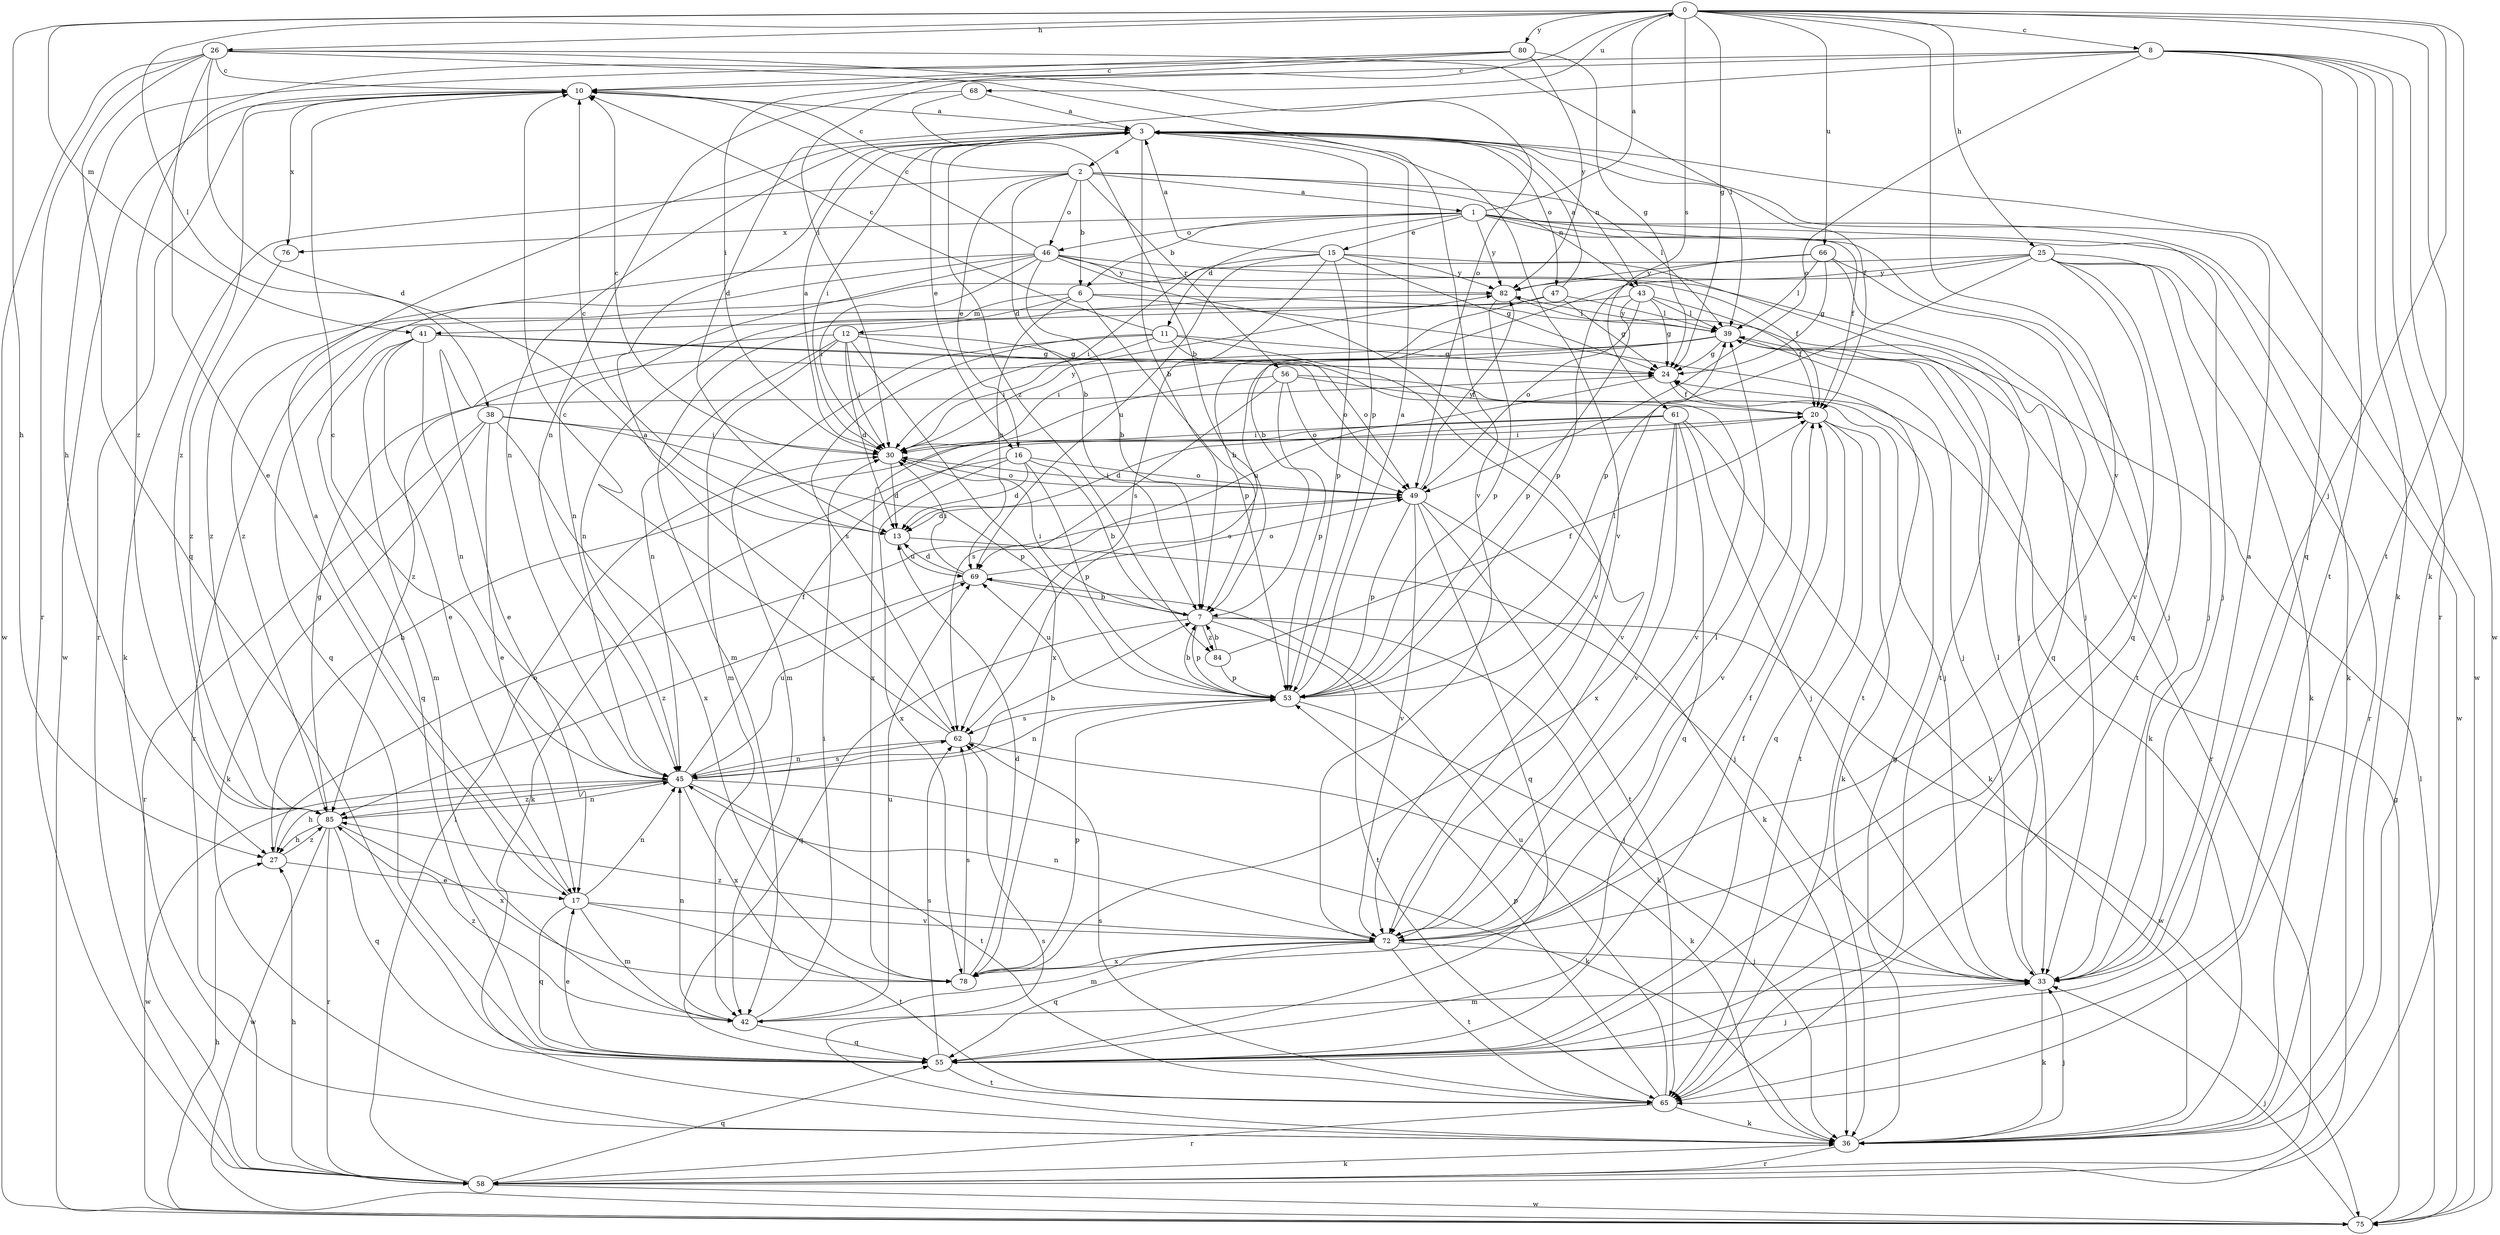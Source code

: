 strict digraph  {
0;
1;
2;
3;
6;
7;
8;
10;
11;
12;
13;
15;
16;
17;
20;
24;
25;
26;
27;
30;
33;
36;
38;
39;
41;
42;
43;
45;
46;
47;
49;
53;
55;
56;
58;
61;
62;
65;
66;
68;
69;
72;
75;
76;
78;
80;
82;
84;
85;
0 -> 8  [label=c];
0 -> 24  [label=g];
0 -> 25  [label=h];
0 -> 26  [label=h];
0 -> 27  [label=h];
0 -> 30  [label=i];
0 -> 33  [label=j];
0 -> 36  [label=k];
0 -> 38  [label=l];
0 -> 41  [label=m];
0 -> 61  [label=s];
0 -> 65  [label=t];
0 -> 66  [label=u];
0 -> 68  [label=u];
0 -> 72  [label=v];
0 -> 80  [label=y];
1 -> 0  [label=a];
1 -> 6  [label=b];
1 -> 11  [label=d];
1 -> 15  [label=e];
1 -> 20  [label=f];
1 -> 33  [label=j];
1 -> 36  [label=k];
1 -> 46  [label=o];
1 -> 55  [label=q];
1 -> 75  [label=w];
1 -> 76  [label=x];
1 -> 82  [label=y];
2 -> 1  [label=a];
2 -> 6  [label=b];
2 -> 7  [label=b];
2 -> 10  [label=c];
2 -> 16  [label=e];
2 -> 36  [label=k];
2 -> 39  [label=l];
2 -> 43  [label=n];
2 -> 46  [label=o];
2 -> 56  [label=r];
3 -> 2  [label=a];
3 -> 7  [label=b];
3 -> 16  [label=e];
3 -> 20  [label=f];
3 -> 30  [label=i];
3 -> 43  [label=n];
3 -> 45  [label=n];
3 -> 47  [label=o];
3 -> 53  [label=p];
3 -> 72  [label=v];
3 -> 75  [label=w];
3 -> 84  [label=z];
6 -> 12  [label=d];
6 -> 33  [label=j];
6 -> 41  [label=m];
6 -> 53  [label=p];
6 -> 65  [label=t];
6 -> 69  [label=u];
7 -> 30  [label=i];
7 -> 36  [label=k];
7 -> 53  [label=p];
7 -> 55  [label=q];
7 -> 65  [label=t];
7 -> 75  [label=w];
7 -> 84  [label=z];
8 -> 10  [label=c];
8 -> 13  [label=d];
8 -> 27  [label=h];
8 -> 36  [label=k];
8 -> 49  [label=o];
8 -> 55  [label=q];
8 -> 58  [label=r];
8 -> 65  [label=t];
8 -> 75  [label=w];
10 -> 3  [label=a];
10 -> 58  [label=r];
10 -> 75  [label=w];
10 -> 76  [label=x];
10 -> 85  [label=z];
11 -> 10  [label=c];
11 -> 24  [label=g];
11 -> 30  [label=i];
11 -> 42  [label=m];
11 -> 49  [label=o];
11 -> 62  [label=s];
11 -> 72  [label=v];
12 -> 13  [label=d];
12 -> 17  [label=e];
12 -> 24  [label=g];
12 -> 30  [label=i];
12 -> 42  [label=m];
12 -> 45  [label=n];
12 -> 72  [label=v];
12 -> 78  [label=x];
13 -> 10  [label=c];
13 -> 33  [label=j];
13 -> 69  [label=u];
15 -> 3  [label=a];
15 -> 24  [label=g];
15 -> 30  [label=i];
15 -> 53  [label=p];
15 -> 62  [label=s];
15 -> 65  [label=t];
15 -> 69  [label=u];
15 -> 82  [label=y];
16 -> 7  [label=b];
16 -> 13  [label=d];
16 -> 36  [label=k];
16 -> 49  [label=o];
16 -> 53  [label=p];
16 -> 78  [label=x];
17 -> 3  [label=a];
17 -> 42  [label=m];
17 -> 45  [label=n];
17 -> 55  [label=q];
17 -> 65  [label=t];
17 -> 72  [label=v];
20 -> 30  [label=i];
20 -> 36  [label=k];
20 -> 55  [label=q];
20 -> 65  [label=t];
20 -> 72  [label=v];
24 -> 20  [label=f];
24 -> 69  [label=u];
25 -> 7  [label=b];
25 -> 33  [label=j];
25 -> 36  [label=k];
25 -> 53  [label=p];
25 -> 58  [label=r];
25 -> 65  [label=t];
25 -> 72  [label=v];
25 -> 82  [label=y];
25 -> 85  [label=z];
26 -> 10  [label=c];
26 -> 13  [label=d];
26 -> 17  [label=e];
26 -> 39  [label=l];
26 -> 49  [label=o];
26 -> 55  [label=q];
26 -> 58  [label=r];
26 -> 72  [label=v];
26 -> 75  [label=w];
27 -> 17  [label=e];
27 -> 49  [label=o];
27 -> 85  [label=z];
30 -> 3  [label=a];
30 -> 10  [label=c];
30 -> 13  [label=d];
30 -> 49  [label=o];
30 -> 82  [label=y];
33 -> 3  [label=a];
33 -> 36  [label=k];
33 -> 39  [label=l];
33 -> 42  [label=m];
36 -> 24  [label=g];
36 -> 33  [label=j];
36 -> 58  [label=r];
36 -> 62  [label=s];
38 -> 17  [label=e];
38 -> 30  [label=i];
38 -> 36  [label=k];
38 -> 53  [label=p];
38 -> 58  [label=r];
38 -> 78  [label=x];
39 -> 24  [label=g];
39 -> 30  [label=i];
39 -> 33  [label=j];
39 -> 36  [label=k];
39 -> 58  [label=r];
39 -> 62  [label=s];
39 -> 82  [label=y];
39 -> 85  [label=z];
41 -> 17  [label=e];
41 -> 24  [label=g];
41 -> 42  [label=m];
41 -> 45  [label=n];
41 -> 49  [label=o];
41 -> 55  [label=q];
42 -> 30  [label=i];
42 -> 45  [label=n];
42 -> 55  [label=q];
42 -> 69  [label=u];
42 -> 85  [label=z];
43 -> 20  [label=f];
43 -> 24  [label=g];
43 -> 39  [label=l];
43 -> 42  [label=m];
43 -> 49  [label=o];
43 -> 53  [label=p];
45 -> 7  [label=b];
45 -> 10  [label=c];
45 -> 20  [label=f];
45 -> 27  [label=h];
45 -> 36  [label=k];
45 -> 62  [label=s];
45 -> 65  [label=t];
45 -> 69  [label=u];
45 -> 75  [label=w];
45 -> 78  [label=x];
45 -> 85  [label=z];
46 -> 7  [label=b];
46 -> 10  [label=c];
46 -> 20  [label=f];
46 -> 30  [label=i];
46 -> 33  [label=j];
46 -> 45  [label=n];
46 -> 55  [label=q];
46 -> 72  [label=v];
46 -> 82  [label=y];
46 -> 85  [label=z];
47 -> 3  [label=a];
47 -> 7  [label=b];
47 -> 24  [label=g];
47 -> 39  [label=l];
47 -> 58  [label=r];
49 -> 13  [label=d];
49 -> 30  [label=i];
49 -> 36  [label=k];
49 -> 53  [label=p];
49 -> 55  [label=q];
49 -> 65  [label=t];
49 -> 72  [label=v];
49 -> 82  [label=y];
53 -> 3  [label=a];
53 -> 7  [label=b];
53 -> 33  [label=j];
53 -> 39  [label=l];
53 -> 45  [label=n];
53 -> 62  [label=s];
53 -> 69  [label=u];
55 -> 17  [label=e];
55 -> 20  [label=f];
55 -> 33  [label=j];
55 -> 62  [label=s];
55 -> 65  [label=t];
56 -> 20  [label=f];
56 -> 33  [label=j];
56 -> 49  [label=o];
56 -> 53  [label=p];
56 -> 62  [label=s];
56 -> 78  [label=x];
58 -> 27  [label=h];
58 -> 30  [label=i];
58 -> 36  [label=k];
58 -> 55  [label=q];
58 -> 75  [label=w];
61 -> 13  [label=d];
61 -> 27  [label=h];
61 -> 30  [label=i];
61 -> 33  [label=j];
61 -> 36  [label=k];
61 -> 55  [label=q];
61 -> 72  [label=v];
61 -> 78  [label=x];
62 -> 3  [label=a];
62 -> 10  [label=c];
62 -> 36  [label=k];
62 -> 45  [label=n];
65 -> 36  [label=k];
65 -> 53  [label=p];
65 -> 58  [label=r];
65 -> 62  [label=s];
65 -> 69  [label=u];
66 -> 24  [label=g];
66 -> 33  [label=j];
66 -> 39  [label=l];
66 -> 53  [label=p];
66 -> 55  [label=q];
66 -> 82  [label=y];
68 -> 3  [label=a];
68 -> 7  [label=b];
68 -> 45  [label=n];
69 -> 7  [label=b];
69 -> 13  [label=d];
69 -> 30  [label=i];
69 -> 49  [label=o];
69 -> 85  [label=z];
72 -> 33  [label=j];
72 -> 39  [label=l];
72 -> 42  [label=m];
72 -> 45  [label=n];
72 -> 55  [label=q];
72 -> 65  [label=t];
72 -> 78  [label=x];
72 -> 85  [label=z];
75 -> 24  [label=g];
75 -> 27  [label=h];
75 -> 33  [label=j];
75 -> 39  [label=l];
76 -> 85  [label=z];
78 -> 13  [label=d];
78 -> 20  [label=f];
78 -> 53  [label=p];
78 -> 62  [label=s];
80 -> 10  [label=c];
80 -> 24  [label=g];
80 -> 30  [label=i];
80 -> 82  [label=y];
80 -> 85  [label=z];
82 -> 39  [label=l];
82 -> 45  [label=n];
82 -> 53  [label=p];
84 -> 7  [label=b];
84 -> 20  [label=f];
84 -> 53  [label=p];
85 -> 24  [label=g];
85 -> 27  [label=h];
85 -> 45  [label=n];
85 -> 55  [label=q];
85 -> 58  [label=r];
85 -> 75  [label=w];
85 -> 78  [label=x];
}
